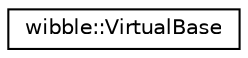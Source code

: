 digraph G
{
  edge [fontname="Helvetica",fontsize="10",labelfontname="Helvetica",labelfontsize="10"];
  node [fontname="Helvetica",fontsize="10",shape=record];
  rankdir="LR";
  Node1 [label="wibble::VirtualBase",height=0.2,width=0.4,color="black", fillcolor="white", style="filled",URL="$structwibble_1_1VirtualBase.html"];
}
